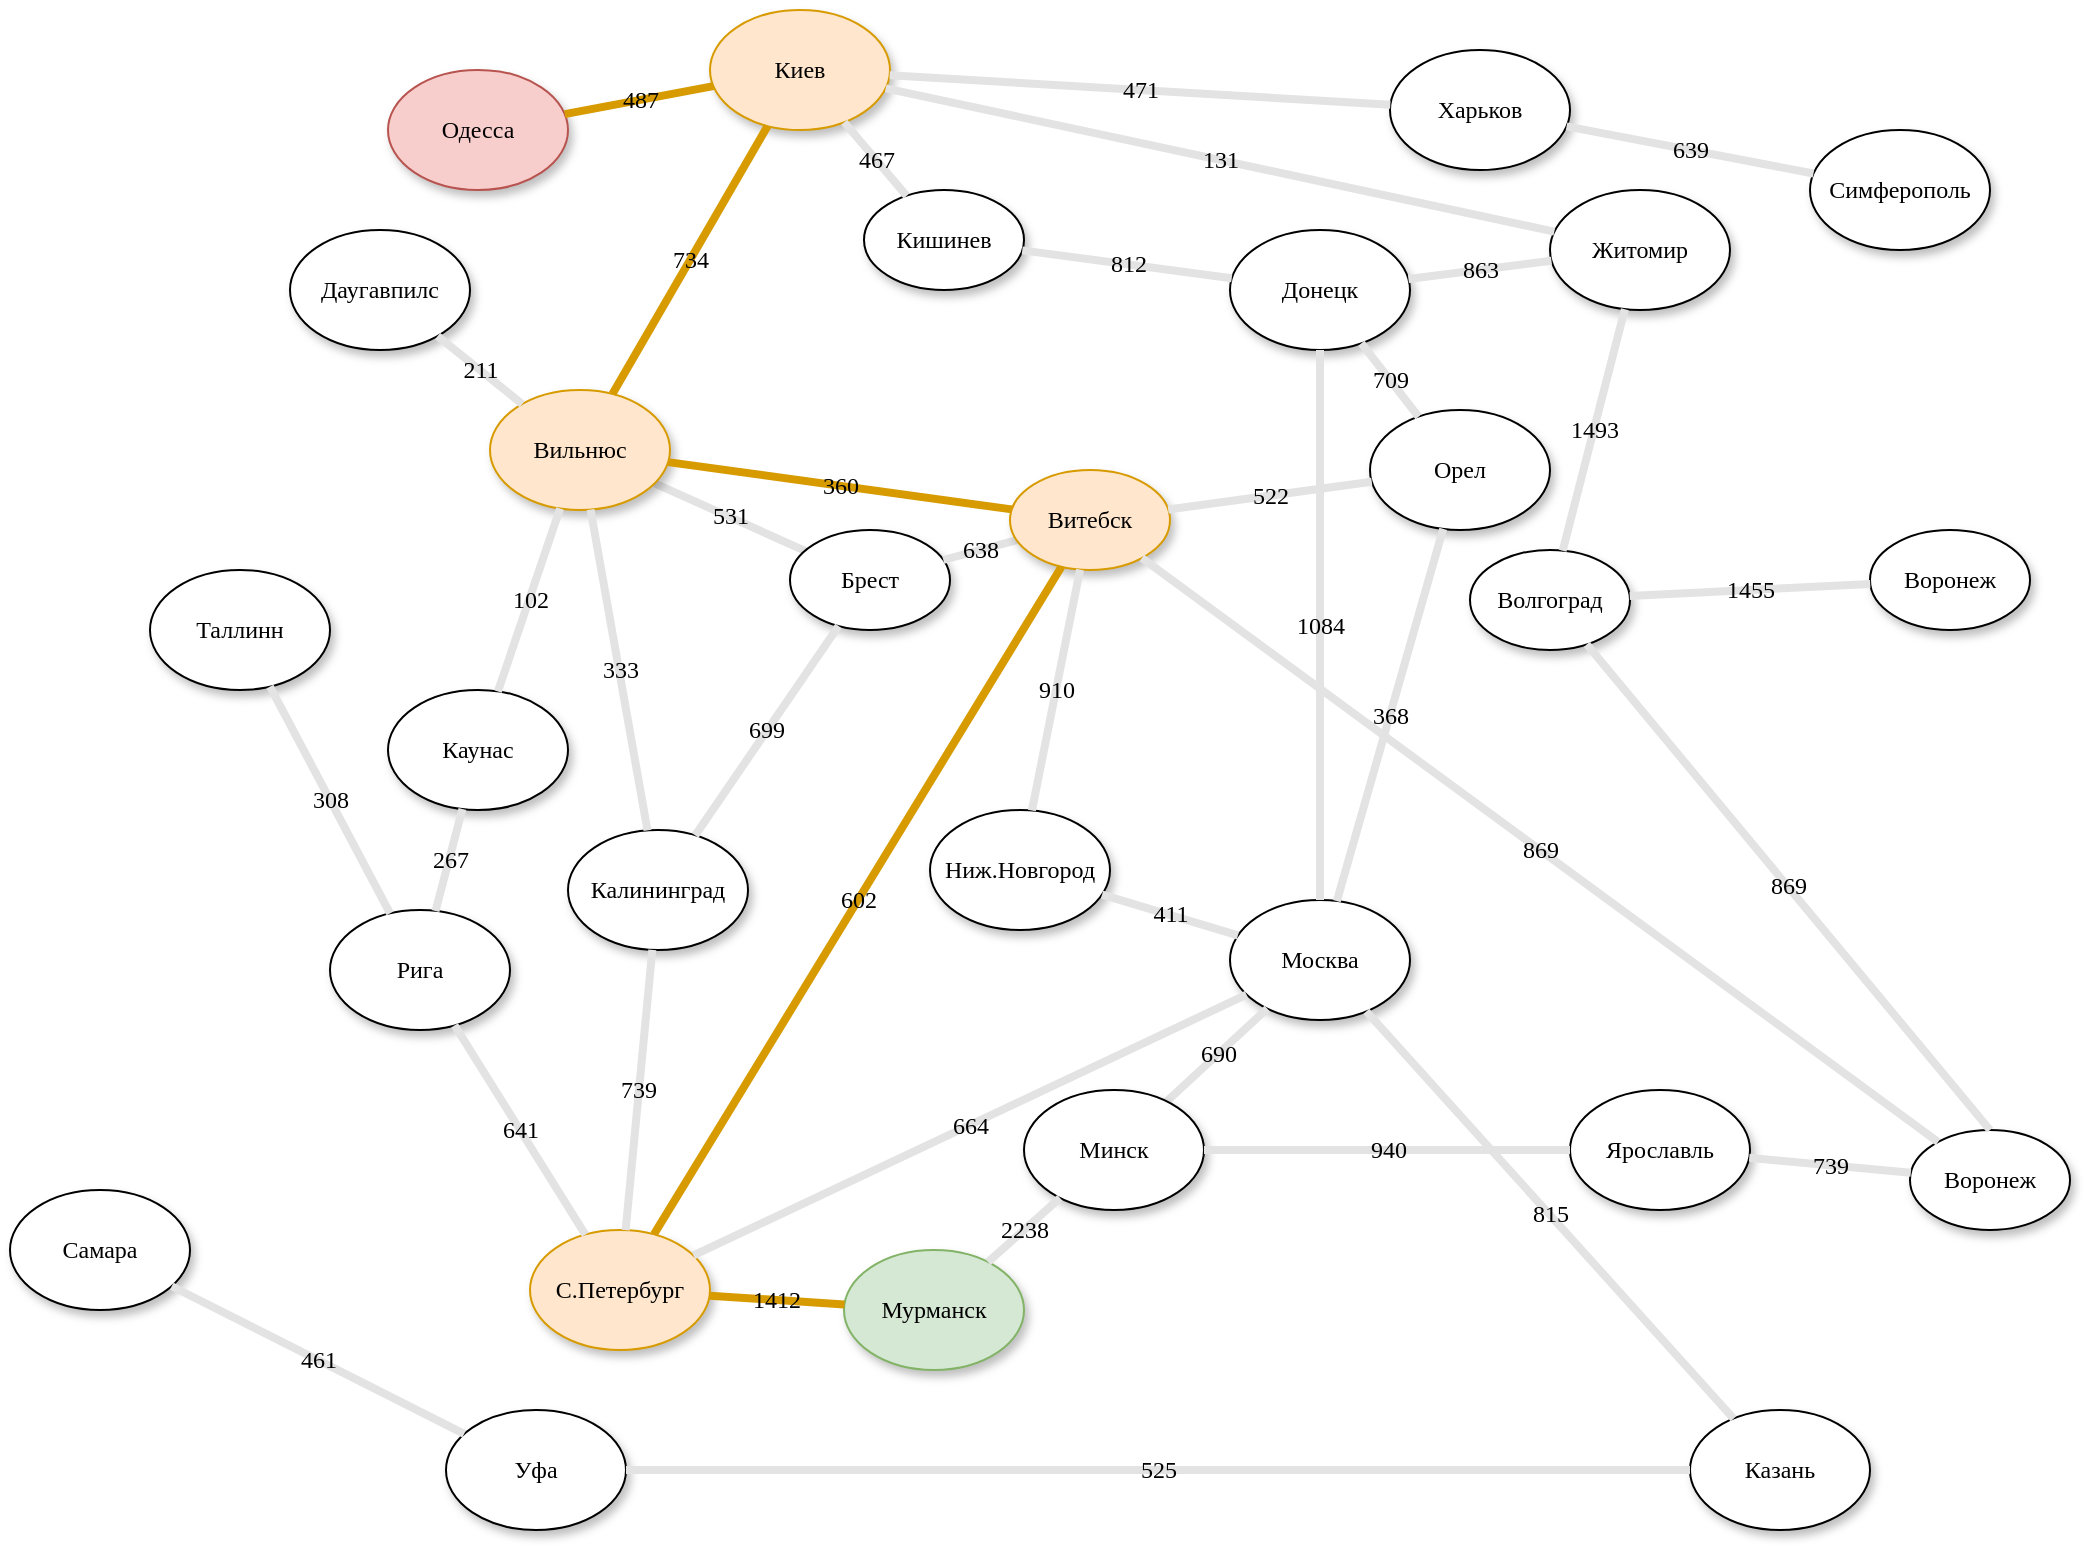 <mxfile version="20.3.0" type="github"><diagram name="Page-1" id="42789a77-a242-8287-6e28-9cd8cfd52e62"><mxGraphModel dx="1422" dy="798" grid="1" gridSize="10" guides="1" tooltips="1" connect="1" arrows="1" fold="1" page="1" pageScale="1" pageWidth="1100" pageHeight="850" background="none" math="0" shadow="0"><root><mxCell id="0"/><mxCell id="1" parent="0"/><mxCell id="1ea317790d2ca983-14" value="531" style="edgeStyle=none;rounded=0;html=1;labelBackgroundColor=none;startArrow=none;startFill=0;startSize=5;endArrow=none;endFill=0;endSize=5;jettySize=auto;orthogonalLoop=1;strokeColor=#E3E3E3;strokeWidth=4;fontFamily=Verdana;fontSize=12;noEdgeStyle=1;" parent="1" source="1ea317790d2ca983-1" target="1ea317790d2ca983-3" edge="1"><mxGeometry relative="1" as="geometry"/></mxCell><mxCell id="1ea317790d2ca983-1" value="Вильнюс" style="ellipse;whiteSpace=wrap;html=1;rounded=0;shadow=1;comic=0;labelBackgroundColor=none;strokeWidth=1;fontFamily=Verdana;fontSize=12;align=center;fillColor=#ffe6cc;strokeColor=#d79b00;" parent="1" vertex="1"><mxGeometry x="300" y="220" width="90" height="60" as="geometry"/></mxCell><mxCell id="1ea317790d2ca983-3" value="Брест" style="ellipse;whiteSpace=wrap;html=1;rounded=0;shadow=1;comic=0;labelBackgroundColor=none;strokeWidth=1;fontFamily=Verdana;fontSize=12;align=center;" parent="1" vertex="1"><mxGeometry x="450" y="290" width="80" height="50" as="geometry"/></mxCell><mxCell id="ApPKk2AYFfb5sgl70K4o-4" value="638" style="edgeStyle=none;rounded=0;html=1;labelBackgroundColor=none;startArrow=none;startFill=0;startSize=5;endArrow=none;endFill=0;endSize=5;jettySize=auto;orthogonalLoop=1;strokeColor=#E3E3E3;strokeWidth=4;fontFamily=Verdana;fontSize=12;noEdgeStyle=1;" parent="1" source="ApPKk2AYFfb5sgl70K4o-2" target="1ea317790d2ca983-3" edge="1"><mxGeometry relative="1" as="geometry"/></mxCell><mxCell id="ApPKk2AYFfb5sgl70K4o-2" value="Витебск" style="ellipse;whiteSpace=wrap;html=1;rounded=0;shadow=1;comic=0;labelBackgroundColor=none;strokeWidth=1;fontFamily=Verdana;fontSize=12;align=center;fillColor=#ffe6cc;strokeColor=#d79b00;" parent="1" vertex="1"><mxGeometry x="560" y="260" width="80" height="50" as="geometry"/></mxCell><mxCell id="ApPKk2AYFfb5sgl70K4o-6" value="360" style="edgeStyle=none;rounded=0;html=1;labelBackgroundColor=none;startArrow=none;startFill=0;startSize=5;endArrow=none;endFill=0;endSize=5;jettySize=auto;orthogonalLoop=1;strokeColor=#d79b00;strokeWidth=4;fontFamily=Verdana;fontSize=12;noEdgeStyle=1;fillColor=#ffe6cc;" parent="1" source="ApPKk2AYFfb5sgl70K4o-2" target="1ea317790d2ca983-1" edge="1"><mxGeometry relative="1" as="geometry"><mxPoint x="198.524" y="790.972" as="sourcePoint"/><mxPoint x="394.51" y="812.89" as="targetPoint"/><Array as="points"/></mxGeometry></mxCell><mxCell id="ApPKk2AYFfb5sgl70K4o-8" value="Воронеж" style="ellipse;whiteSpace=wrap;html=1;rounded=0;shadow=1;comic=0;labelBackgroundColor=none;strokeWidth=1;fontFamily=Verdana;fontSize=12;align=center;" parent="1" vertex="1"><mxGeometry x="1010" y="590" width="80" height="50" as="geometry"/></mxCell><mxCell id="ApPKk2AYFfb5sgl70K4o-9" value="869" style="edgeStyle=none;rounded=0;html=1;labelBackgroundColor=none;startArrow=none;startFill=0;startSize=5;endArrow=none;endFill=0;endSize=5;jettySize=auto;orthogonalLoop=1;strokeColor=#E3E3E3;strokeWidth=4;fontFamily=Verdana;fontSize=12;noEdgeStyle=1;" parent="1" source="ApPKk2AYFfb5sgl70K4o-8" target="ApPKk2AYFfb5sgl70K4o-2" edge="1"><mxGeometry relative="1" as="geometry"><mxPoint x="198.524" y="790.972" as="sourcePoint"/><mxPoint x="394.51" y="812.89" as="targetPoint"/></mxGeometry></mxCell><mxCell id="ApPKk2AYFfb5sgl70K4o-11" value="Волгоград" style="ellipse;whiteSpace=wrap;html=1;rounded=0;shadow=1;comic=0;labelBackgroundColor=none;strokeWidth=1;fontFamily=Verdana;fontSize=12;align=center;" parent="1" vertex="1"><mxGeometry x="790" y="300" width="80" height="50" as="geometry"/></mxCell><mxCell id="ApPKk2AYFfb5sgl70K4o-12" value="869" style="edgeStyle=none;rounded=0;html=1;labelBackgroundColor=none;startArrow=none;startFill=0;startSize=5;endArrow=none;endFill=0;endSize=5;jettySize=auto;orthogonalLoop=1;strokeColor=#E3E3E3;strokeWidth=4;fontFamily=Verdana;fontSize=12;exitX=0.5;exitY=0;exitDx=0;exitDy=0;noEdgeStyle=1;" parent="1" source="ApPKk2AYFfb5sgl70K4o-8" target="ApPKk2AYFfb5sgl70K4o-11" edge="1"><mxGeometry relative="1" as="geometry"><mxPoint x="415.244" y="959.15" as="sourcePoint"/><mxPoint x="187.781" y="804.833" as="targetPoint"/></mxGeometry></mxCell><mxCell id="ApPKk2AYFfb5sgl70K4o-14" value="Воронеж" style="ellipse;whiteSpace=wrap;html=1;rounded=0;shadow=1;comic=0;labelBackgroundColor=none;strokeWidth=1;fontFamily=Verdana;fontSize=12;align=center;" parent="1" vertex="1"><mxGeometry x="990" y="290" width="80" height="50" as="geometry"/></mxCell><mxCell id="ApPKk2AYFfb5sgl70K4o-15" value="1455" style="edgeStyle=none;rounded=0;html=1;labelBackgroundColor=none;startArrow=none;startFill=0;startSize=5;endArrow=none;endFill=0;endSize=5;jettySize=auto;orthogonalLoop=1;strokeColor=#E3E3E3;strokeWidth=4;fontFamily=Verdana;fontSize=12;noEdgeStyle=1;" parent="1" source="ApPKk2AYFfb5sgl70K4o-11" target="ApPKk2AYFfb5sgl70K4o-14" edge="1"><mxGeometry relative="1" as="geometry"><mxPoint x="467.838" y="959.204" as="sourcePoint"/><mxPoint x="629.805" y="807.391" as="targetPoint"/></mxGeometry></mxCell><mxCell id="ApPKk2AYFfb5sgl70K4o-17" value="Ниж.Новгород" style="ellipse;whiteSpace=wrap;html=1;rounded=0;shadow=1;comic=0;labelBackgroundColor=none;strokeWidth=1;fontFamily=Verdana;fontSize=12;align=center;" parent="1" vertex="1"><mxGeometry x="520" y="430" width="90" height="60" as="geometry"/></mxCell><mxCell id="ApPKk2AYFfb5sgl70K4o-18" value="910" style="edgeStyle=none;rounded=0;html=1;labelBackgroundColor=none;startArrow=none;startFill=0;startSize=5;endArrow=none;endFill=0;endSize=5;jettySize=auto;orthogonalLoop=1;strokeColor=#E3E3E3;strokeWidth=4;fontFamily=Verdana;fontSize=12;noEdgeStyle=1;" parent="1" source="ApPKk2AYFfb5sgl70K4o-2" target="ApPKk2AYFfb5sgl70K4o-17" edge="1"><mxGeometry relative="1" as="geometry"><mxPoint x="165.509" y="811.857" as="sourcePoint"/><mxPoint x="187.359" y="942.153" as="targetPoint"/><Array as="points"/></mxGeometry></mxCell><mxCell id="ApPKk2AYFfb5sgl70K4o-19" value="Даугавпилс" style="ellipse;whiteSpace=wrap;html=1;rounded=0;shadow=1;comic=0;labelBackgroundColor=none;strokeWidth=1;fontFamily=Verdana;fontSize=12;align=center;" parent="1" vertex="1"><mxGeometry x="200" y="140" width="90" height="60" as="geometry"/></mxCell><mxCell id="ApPKk2AYFfb5sgl70K4o-20" value="211" style="edgeStyle=none;rounded=0;html=1;labelBackgroundColor=none;startArrow=none;startFill=0;startSize=5;endArrow=none;endFill=0;endSize=5;jettySize=auto;orthogonalLoop=1;strokeColor=#E3E3E3;strokeWidth=4;fontFamily=Verdana;fontSize=12;noEdgeStyle=1;" parent="1" source="1ea317790d2ca983-1" target="ApPKk2AYFfb5sgl70K4o-19" edge="1"><mxGeometry relative="1" as="geometry"><mxPoint x="328.897" y="678.908" as="sourcePoint"/><mxPoint x="414.92" y="794.576" as="targetPoint"/></mxGeometry></mxCell><mxCell id="ApPKk2AYFfb5sgl70K4o-21" value="Калининград" style="ellipse;whiteSpace=wrap;html=1;rounded=0;shadow=1;comic=0;labelBackgroundColor=none;strokeWidth=1;fontFamily=Verdana;fontSize=12;align=center;" parent="1" vertex="1"><mxGeometry x="339" y="440" width="90" height="60" as="geometry"/></mxCell><mxCell id="ApPKk2AYFfb5sgl70K4o-22" value="699" style="edgeStyle=none;rounded=0;html=1;labelBackgroundColor=none;startArrow=none;startFill=0;startSize=5;endArrow=none;endFill=0;endSize=5;jettySize=auto;orthogonalLoop=1;strokeColor=#E3E3E3;strokeWidth=4;fontFamily=Verdana;fontSize=12;noEdgeStyle=1;" parent="1" source="ApPKk2AYFfb5sgl70K4o-21" target="1ea317790d2ca983-3" edge="1"><mxGeometry relative="1" as="geometry"><mxPoint x="324.997" y="680.04" as="sourcePoint"/><mxPoint x="398.247" y="808.613" as="targetPoint"/></mxGeometry></mxCell><mxCell id="ApPKk2AYFfb5sgl70K4o-23" value="333" style="edgeStyle=none;rounded=0;html=1;labelBackgroundColor=none;startArrow=none;startFill=0;startSize=5;endArrow=none;endFill=0;endSize=5;jettySize=auto;orthogonalLoop=1;strokeColor=#E3E3E3;strokeWidth=4;fontFamily=Verdana;fontSize=12;noEdgeStyle=1;" parent="1" source="ApPKk2AYFfb5sgl70K4o-21" target="1ea317790d2ca983-1" edge="1"><mxGeometry relative="1" as="geometry"><mxPoint x="451.139" y="651.743" as="sourcePoint"/><mxPoint x="416.93" y="807.263" as="targetPoint"/></mxGeometry></mxCell><mxCell id="ApPKk2AYFfb5sgl70K4o-24" value="Каунас" style="ellipse;whiteSpace=wrap;html=1;rounded=0;shadow=1;comic=0;labelBackgroundColor=none;strokeWidth=1;fontFamily=Verdana;fontSize=12;align=center;" parent="1" vertex="1"><mxGeometry x="249" y="370" width="90" height="60" as="geometry"/></mxCell><mxCell id="ApPKk2AYFfb5sgl70K4o-25" value="102" style="edgeStyle=none;rounded=0;html=1;labelBackgroundColor=none;startArrow=none;startFill=0;startSize=5;endArrow=none;endFill=0;endSize=5;jettySize=auto;orthogonalLoop=1;strokeColor=#E3E3E3;strokeWidth=4;fontFamily=Verdana;fontSize=12;noEdgeStyle=1;" parent="1" source="ApPKk2AYFfb5sgl70K4o-24" target="1ea317790d2ca983-1" edge="1"><mxGeometry relative="1" as="geometry"><mxPoint x="266.247" y="661.362" as="sourcePoint"/><mxPoint x="171.691" y="682.513" as="targetPoint"/></mxGeometry></mxCell><mxCell id="ApPKk2AYFfb5sgl70K4o-26" value="Киев" style="ellipse;whiteSpace=wrap;html=1;rounded=0;shadow=1;comic=0;labelBackgroundColor=none;strokeWidth=1;fontFamily=Verdana;fontSize=12;align=center;fillColor=#ffe6cc;strokeColor=#d79b00;" parent="1" vertex="1"><mxGeometry x="410" y="30" width="90" height="60" as="geometry"/></mxCell><mxCell id="ApPKk2AYFfb5sgl70K4o-27" value="734" style="edgeStyle=none;rounded=0;html=1;labelBackgroundColor=none;startArrow=none;startFill=0;startSize=5;endArrow=none;endFill=0;endSize=5;jettySize=auto;orthogonalLoop=1;strokeColor=#d79b00;strokeWidth=4;fontFamily=Verdana;fontSize=12;noEdgeStyle=1;fillColor=#ffe6cc;" parent="1" source="ApPKk2AYFfb5sgl70K4o-26" target="1ea317790d2ca983-1" edge="1"><mxGeometry relative="1" as="geometry"><mxPoint x="206.911" y="565.532" as="sourcePoint"/><mxPoint x="281.151" y="628.435" as="targetPoint"/></mxGeometry></mxCell><mxCell id="ApPKk2AYFfb5sgl70K4o-28" value="Житомир" style="ellipse;whiteSpace=wrap;html=1;rounded=0;shadow=1;comic=0;labelBackgroundColor=none;strokeWidth=1;fontFamily=Verdana;fontSize=12;align=center;" parent="1" vertex="1"><mxGeometry x="830" y="120" width="90" height="60" as="geometry"/></mxCell><mxCell id="ApPKk2AYFfb5sgl70K4o-29" value="131" style="edgeStyle=none;rounded=0;html=1;labelBackgroundColor=none;startArrow=none;startFill=0;startSize=5;endArrow=none;endFill=0;endSize=5;jettySize=auto;orthogonalLoop=1;strokeColor=#E3E3E3;strokeWidth=4;fontFamily=Verdana;fontSize=12;noEdgeStyle=1;" parent="1" source="ApPKk2AYFfb5sgl70K4o-26" target="ApPKk2AYFfb5sgl70K4o-28" edge="1"><mxGeometry relative="1" as="geometry"><mxPoint x="389.114" y="558.024" as="sourcePoint"/><mxPoint x="331.186" y="625.899" as="targetPoint"/></mxGeometry></mxCell><mxCell id="ApPKk2AYFfb5sgl70K4o-30" value="Донецк" style="ellipse;whiteSpace=wrap;html=1;rounded=0;shadow=1;comic=0;labelBackgroundColor=none;strokeWidth=1;fontFamily=Verdana;fontSize=12;align=center;" parent="1" vertex="1"><mxGeometry x="670" y="140" width="90" height="60" as="geometry"/></mxCell><mxCell id="ApPKk2AYFfb5sgl70K4o-31" value="863" style="edgeStyle=none;rounded=0;html=1;labelBackgroundColor=none;startArrow=none;startFill=0;startSize=5;endArrow=none;endFill=0;endSize=5;jettySize=auto;orthogonalLoop=1;strokeColor=#E3E3E3;strokeWidth=4;fontFamily=Verdana;fontSize=12;noEdgeStyle=1;" parent="1" source="ApPKk2AYFfb5sgl70K4o-28" target="ApPKk2AYFfb5sgl70K4o-30" edge="1"><mxGeometry relative="1" as="geometry"><mxPoint x="456.304" y="534.8" as="sourcePoint"/><mxPoint x="524.204" y="539.147" as="targetPoint"/></mxGeometry></mxCell><mxCell id="ApPKk2AYFfb5sgl70K4o-32" value="1493" style="edgeStyle=none;rounded=0;html=1;labelBackgroundColor=none;startArrow=none;startFill=0;startSize=5;endArrow=none;endFill=0;endSize=5;jettySize=auto;orthogonalLoop=1;strokeColor=#E3E3E3;strokeWidth=4;fontFamily=Verdana;fontSize=12;noEdgeStyle=1;" parent="1" source="ApPKk2AYFfb5sgl70K4o-28" target="ApPKk2AYFfb5sgl70K4o-11" edge="1"><mxGeometry relative="1" as="geometry"><mxPoint x="599.539" y="519.966" as="sourcePoint"/><mxPoint x="648.592" y="484.115" as="targetPoint"/></mxGeometry></mxCell><mxCell id="ApPKk2AYFfb5sgl70K4o-34" value="Кишинев" style="ellipse;whiteSpace=wrap;html=1;rounded=0;shadow=1;comic=0;labelBackgroundColor=none;strokeWidth=1;fontFamily=Verdana;fontSize=12;align=center;" parent="1" vertex="1"><mxGeometry x="487" y="120" width="80" height="50" as="geometry"/></mxCell><mxCell id="ApPKk2AYFfb5sgl70K4o-35" value="467" style="edgeStyle=none;rounded=0;html=1;labelBackgroundColor=none;startArrow=none;startFill=0;startSize=5;endArrow=none;endFill=0;endSize=5;jettySize=auto;orthogonalLoop=1;strokeColor=#E3E3E3;strokeWidth=4;fontFamily=Verdana;fontSize=12;noEdgeStyle=1;" parent="1" source="ApPKk2AYFfb5sgl70K4o-34" target="ApPKk2AYFfb5sgl70K4o-26" edge="1"><mxGeometry relative="1" as="geometry"><mxPoint x="599.539" y="519.966" as="sourcePoint"/><mxPoint x="648.592" y="484.115" as="targetPoint"/></mxGeometry></mxCell><mxCell id="ApPKk2AYFfb5sgl70K4o-36" value="812" style="edgeStyle=none;rounded=0;html=1;labelBackgroundColor=none;startArrow=none;startFill=0;startSize=5;endArrow=none;endFill=0;endSize=5;jettySize=auto;orthogonalLoop=1;strokeColor=#E3E3E3;strokeWidth=4;fontFamily=Verdana;fontSize=12;noEdgeStyle=1;" parent="1" source="ApPKk2AYFfb5sgl70K4o-34" target="ApPKk2AYFfb5sgl70K4o-30" edge="1"><mxGeometry relative="1" as="geometry"><mxPoint x="312.975" y="461.5" as="sourcePoint"/><mxPoint x="380.796" y="510.068" as="targetPoint"/></mxGeometry></mxCell><mxCell id="ApPKk2AYFfb5sgl70K4o-37" value="С.Петербург" style="ellipse;whiteSpace=wrap;html=1;rounded=0;shadow=1;comic=0;labelBackgroundColor=none;strokeWidth=1;fontFamily=Verdana;fontSize=12;align=center;fillColor=#ffe6cc;strokeColor=#d79b00;" parent="1" vertex="1"><mxGeometry x="320" y="640" width="90" height="60" as="geometry"/></mxCell><mxCell id="ApPKk2AYFfb5sgl70K4o-38" value="602" style="edgeStyle=none;rounded=0;html=1;labelBackgroundColor=none;startArrow=none;startFill=0;startSize=5;endArrow=none;endFill=0;endSize=5;jettySize=auto;orthogonalLoop=1;strokeColor=#d79b00;strokeWidth=4;fontFamily=Verdana;fontSize=12;noEdgeStyle=1;fillColor=#ffe6cc;" parent="1" source="ApPKk2AYFfb5sgl70K4o-37" target="ApPKk2AYFfb5sgl70K4o-2" edge="1"><mxGeometry relative="1" as="geometry"><mxPoint x="266.247" y="661.362" as="sourcePoint"/><mxPoint x="171.691" y="682.513" as="targetPoint"/></mxGeometry></mxCell><mxCell id="ApPKk2AYFfb5sgl70K4o-39" value="739" style="edgeStyle=none;rounded=0;html=1;labelBackgroundColor=none;startArrow=none;startFill=0;startSize=5;endArrow=none;endFill=0;endSize=5;jettySize=auto;orthogonalLoop=1;strokeColor=#E3E3E3;strokeWidth=4;fontFamily=Verdana;fontSize=12;noEdgeStyle=1;" parent="1" source="ApPKk2AYFfb5sgl70K4o-37" target="ApPKk2AYFfb5sgl70K4o-21" edge="1"><mxGeometry relative="1" as="geometry"><mxPoint x="0.063" y="673.706" as="sourcePoint"/><mxPoint x="135.698" y="768.858" as="targetPoint"/><Array as="points"/></mxGeometry></mxCell><mxCell id="ApPKk2AYFfb5sgl70K4o-40" value="Рига" style="ellipse;whiteSpace=wrap;html=1;rounded=0;shadow=1;comic=0;labelBackgroundColor=none;strokeWidth=1;fontFamily=Verdana;fontSize=12;align=center;" parent="1" vertex="1"><mxGeometry x="220" y="480" width="90" height="60" as="geometry"/></mxCell><mxCell id="ApPKk2AYFfb5sgl70K4o-41" value="641" style="edgeStyle=none;rounded=0;html=1;labelBackgroundColor=none;startArrow=none;startFill=0;startSize=5;endArrow=none;endFill=0;endSize=5;jettySize=auto;orthogonalLoop=1;strokeColor=#E3E3E3;strokeWidth=4;fontFamily=Verdana;fontSize=12;noEdgeStyle=1;" parent="1" source="ApPKk2AYFfb5sgl70K4o-37" target="ApPKk2AYFfb5sgl70K4o-40" edge="1"><mxGeometry relative="1" as="geometry"><mxPoint x="12.738" y="659.055" as="sourcePoint"/><mxPoint x="155.483" y="682.499" as="targetPoint"/><Array as="points"/></mxGeometry></mxCell><mxCell id="ApPKk2AYFfb5sgl70K4o-43" value="Москва" style="ellipse;whiteSpace=wrap;html=1;rounded=0;shadow=1;comic=0;labelBackgroundColor=none;strokeWidth=1;fontFamily=Verdana;fontSize=12;align=center;" parent="1" vertex="1"><mxGeometry x="670" y="475" width="90" height="60" as="geometry"/></mxCell><mxCell id="ApPKk2AYFfb5sgl70K4o-45" value="Казань" style="ellipse;whiteSpace=wrap;html=1;rounded=0;shadow=1;comic=0;labelBackgroundColor=none;strokeWidth=1;fontFamily=Verdana;fontSize=12;align=center;" parent="1" vertex="1"><mxGeometry x="900" y="730" width="90" height="60" as="geometry"/></mxCell><mxCell id="ApPKk2AYFfb5sgl70K4o-46" value="815" style="edgeStyle=none;rounded=0;html=1;labelBackgroundColor=none;startArrow=none;startFill=0;startSize=5;endArrow=none;endFill=0;endSize=5;jettySize=auto;orthogonalLoop=1;strokeColor=#E3E3E3;strokeWidth=4;fontFamily=Verdana;fontSize=12;noEdgeStyle=1;" parent="1" source="ApPKk2AYFfb5sgl70K4o-43" target="ApPKk2AYFfb5sgl70K4o-45" edge="1"><mxGeometry relative="1" as="geometry"><mxPoint x="243.87" y="687.409" as="sourcePoint"/><mxPoint x="514.117" y="674.161" as="targetPoint"/></mxGeometry></mxCell><mxCell id="ApPKk2AYFfb5sgl70K4o-47" value="411" style="edgeStyle=none;rounded=0;html=1;labelBackgroundColor=none;startArrow=none;startFill=0;startSize=5;endArrow=none;endFill=0;endSize=5;jettySize=auto;orthogonalLoop=1;strokeColor=#E3E3E3;strokeWidth=4;fontFamily=Verdana;fontSize=12;noEdgeStyle=1;" parent="1" source="ApPKk2AYFfb5sgl70K4o-43" target="ApPKk2AYFfb5sgl70K4o-17" edge="1"><mxGeometry relative="1" as="geometry"><mxPoint x="-66" y="532" as="sourcePoint"/><mxPoint x="-104.786" y="927.653" as="targetPoint"/></mxGeometry></mxCell><mxCell id="ApPKk2AYFfb5sgl70K4o-50" value="690" style="edgeStyle=none;rounded=0;html=1;labelBackgroundColor=none;startArrow=none;startFill=0;startSize=5;endArrow=none;endFill=0;endSize=5;jettySize=auto;orthogonalLoop=1;strokeColor=#E3E3E3;strokeWidth=4;fontFamily=Verdana;fontSize=12;noEdgeStyle=1;" parent="1" source="ApPKk2AYFfb5sgl70K4o-43" target="ApPKk2AYFfb5sgl70K4o-57" edge="1"><mxGeometry relative="1" as="geometry"><mxPoint x="0.952" y="1025.135" as="sourcePoint"/><mxPoint x="45.613" y="930.642" as="targetPoint"/></mxGeometry></mxCell><mxCell id="ApPKk2AYFfb5sgl70K4o-52" value="1084" style="edgeStyle=none;rounded=0;html=1;labelBackgroundColor=none;startArrow=none;startFill=0;startSize=5;endArrow=none;endFill=0;endSize=5;jettySize=auto;orthogonalLoop=1;strokeColor=#E3E3E3;strokeWidth=4;fontFamily=Verdana;fontSize=12;noEdgeStyle=1;" parent="1" source="ApPKk2AYFfb5sgl70K4o-43" target="ApPKk2AYFfb5sgl70K4o-30" edge="1"><mxGeometry relative="1" as="geometry"><mxPoint x="-24" y="494" as="sourcePoint"/><mxPoint x="85.944" y="334.747" as="targetPoint"/></mxGeometry></mxCell><mxCell id="ApPKk2AYFfb5sgl70K4o-53" value="664" style="edgeStyle=none;rounded=0;html=1;labelBackgroundColor=none;startArrow=none;startFill=0;startSize=5;endArrow=none;endFill=0;endSize=5;jettySize=auto;orthogonalLoop=1;strokeColor=#E3E3E3;strokeWidth=4;fontFamily=Verdana;fontSize=12;noEdgeStyle=1;" parent="1" source="ApPKk2AYFfb5sgl70K4o-43" target="ApPKk2AYFfb5sgl70K4o-37" edge="1"><mxGeometry relative="1" as="geometry"><mxPoint x="-41" y="547" as="sourcePoint"/><mxPoint x="174" y="812" as="targetPoint"/></mxGeometry></mxCell><mxCell id="ApPKk2AYFfb5sgl70K4o-54" value="Мурманск" style="ellipse;whiteSpace=wrap;html=1;rounded=0;shadow=1;comic=0;labelBackgroundColor=none;strokeWidth=1;fontFamily=Verdana;fontSize=12;align=center;fillColor=#d5e8d4;strokeColor=#82b366;" parent="1" vertex="1"><mxGeometry x="477" y="650" width="90" height="60" as="geometry"/></mxCell><mxCell id="ApPKk2AYFfb5sgl70K4o-55" value="1412" style="edgeStyle=none;rounded=0;html=1;labelBackgroundColor=none;startArrow=none;startFill=0;startSize=5;endArrow=none;endFill=0;endSize=5;jettySize=auto;orthogonalLoop=1;strokeColor=#d79b00;strokeWidth=4;fontFamily=Verdana;fontSize=12;noEdgeStyle=1;fillColor=#ffe6cc;" parent="1" source="ApPKk2AYFfb5sgl70K4o-54" target="ApPKk2AYFfb5sgl70K4o-37" edge="1"><mxGeometry relative="1" as="geometry"><mxPoint x="1.66" y="570.48" as="sourcePoint"/><mxPoint x="167.18" y="820.787" as="targetPoint"/></mxGeometry></mxCell><mxCell id="ApPKk2AYFfb5sgl70K4o-57" value="Минск" style="ellipse;whiteSpace=wrap;html=1;rounded=0;shadow=1;comic=0;labelBackgroundColor=none;strokeWidth=1;fontFamily=Verdana;fontSize=12;align=center;" parent="1" vertex="1"><mxGeometry x="567" y="570" width="90" height="60" as="geometry"/></mxCell><mxCell id="ApPKk2AYFfb5sgl70K4o-58" value="2238" style="edgeStyle=none;rounded=0;html=1;labelBackgroundColor=none;startArrow=none;startFill=0;startSize=5;endArrow=none;endFill=0;endSize=5;jettySize=auto;orthogonalLoop=1;strokeColor=#E3E3E3;strokeWidth=4;fontFamily=Verdana;fontSize=12;noEdgeStyle=1;" parent="1" source="ApPKk2AYFfb5sgl70K4o-54" target="ApPKk2AYFfb5sgl70K4o-57" edge="1"><mxGeometry relative="1" as="geometry"><mxPoint x="190.333" y="661.987" as="sourcePoint"/><mxPoint x="197.663" y="812.013" as="targetPoint"/></mxGeometry></mxCell><mxCell id="ApPKk2AYFfb5sgl70K4o-60" value="Орел" style="ellipse;whiteSpace=wrap;html=1;rounded=0;shadow=1;comic=0;labelBackgroundColor=none;strokeWidth=1;fontFamily=Verdana;fontSize=12;align=center;" parent="1" vertex="1"><mxGeometry x="740" y="230" width="90" height="60" as="geometry"/></mxCell><mxCell id="ApPKk2AYFfb5sgl70K4o-62" value="522" style="edgeStyle=none;rounded=0;html=1;labelBackgroundColor=none;startArrow=none;startFill=0;startSize=5;endArrow=none;endFill=0;endSize=5;jettySize=auto;orthogonalLoop=1;strokeColor=#E3E3E3;strokeWidth=4;fontFamily=Verdana;fontSize=12;noEdgeStyle=1;" parent="1" source="ApPKk2AYFfb5sgl70K4o-60" target="ApPKk2AYFfb5sgl70K4o-2" edge="1"><mxGeometry relative="1" as="geometry"><mxPoint x="327" y="1017" as="sourcePoint"/><mxPoint x="189" y="1017" as="targetPoint"/><Array as="points"/></mxGeometry></mxCell><mxCell id="ApPKk2AYFfb5sgl70K4o-63" value="709" style="edgeStyle=none;rounded=0;html=1;labelBackgroundColor=none;startArrow=none;startFill=0;startSize=5;endArrow=none;endFill=0;endSize=5;jettySize=auto;orthogonalLoop=1;strokeColor=#E3E3E3;strokeWidth=4;fontFamily=Verdana;fontSize=12;noEdgeStyle=1;" parent="1" source="ApPKk2AYFfb5sgl70K4o-60" target="ApPKk2AYFfb5sgl70K4o-30" edge="1"><mxGeometry relative="1" as="geometry"><mxPoint x="1114" y="702" as="sourcePoint"/><mxPoint x="396.208" y="1003.653" as="targetPoint"/><Array as="points"/></mxGeometry></mxCell><mxCell id="ApPKk2AYFfb5sgl70K4o-65" value="368" style="edgeStyle=none;rounded=0;html=1;labelBackgroundColor=none;startArrow=none;startFill=0;startSize=5;endArrow=none;endFill=0;endSize=5;jettySize=auto;orthogonalLoop=1;strokeColor=#E3E3E3;strokeWidth=4;fontFamily=Verdana;fontSize=12;noEdgeStyle=1;" parent="1" source="ApPKk2AYFfb5sgl70K4o-60" target="ApPKk2AYFfb5sgl70K4o-43" edge="1"><mxGeometry relative="1" as="geometry"><mxPoint x="1321.056" y="570.872" as="sourcePoint"/><mxPoint x="679.43" y="298.142" as="targetPoint"/><Array as="points"/></mxGeometry></mxCell><mxCell id="ApPKk2AYFfb5sgl70K4o-68" value="Одесса" style="ellipse;whiteSpace=wrap;html=1;rounded=0;shadow=1;comic=0;labelBackgroundColor=none;strokeWidth=1;fontFamily=Verdana;fontSize=12;align=center;fillColor=#f8cecc;strokeColor=#b85450;" parent="1" vertex="1"><mxGeometry x="249" y="60" width="90" height="60" as="geometry"/></mxCell><mxCell id="ApPKk2AYFfb5sgl70K4o-69" value="487" style="edgeStyle=none;rounded=0;html=1;labelBackgroundColor=none;startArrow=none;startFill=0;startSize=5;endArrow=none;endFill=0;endSize=5;jettySize=auto;orthogonalLoop=1;strokeColor=#d79b00;strokeWidth=4;fontFamily=Verdana;fontSize=12;noEdgeStyle=1;fillColor=#ffe6cc;" parent="1" source="ApPKk2AYFfb5sgl70K4o-68" target="ApPKk2AYFfb5sgl70K4o-26" edge="1"><mxGeometry relative="1" as="geometry"><mxPoint x="436.5" y="477" as="sourcePoint"/><mxPoint x="514" y="477" as="targetPoint"/></mxGeometry></mxCell><mxCell id="ApPKk2AYFfb5sgl70K4o-71" value="267" style="edgeStyle=none;rounded=0;html=1;labelBackgroundColor=none;startArrow=none;startFill=0;startSize=5;endArrow=none;endFill=0;endSize=5;jettySize=auto;orthogonalLoop=1;strokeColor=#E3E3E3;strokeWidth=4;fontFamily=Verdana;fontSize=12;noEdgeStyle=1;" parent="1" source="ApPKk2AYFfb5sgl70K4o-40" target="ApPKk2AYFfb5sgl70K4o-24" edge="1"><mxGeometry relative="1" as="geometry"><mxPoint x="333.559" y="1002.875" as="sourcePoint"/><mxPoint x="-3.804" y="848.885" as="targetPoint"/><Array as="points"/></mxGeometry></mxCell><mxCell id="ApPKk2AYFfb5sgl70K4o-73" value="Таллинн" style="ellipse;whiteSpace=wrap;html=1;rounded=0;shadow=1;comic=0;labelBackgroundColor=none;strokeWidth=1;fontFamily=Verdana;fontSize=12;align=center;" parent="1" vertex="1"><mxGeometry x="130" y="310" width="90" height="60" as="geometry"/></mxCell><mxCell id="ApPKk2AYFfb5sgl70K4o-74" value="308" style="edgeStyle=none;rounded=0;html=1;labelBackgroundColor=none;startArrow=none;startFill=0;startSize=5;endArrow=none;endFill=0;endSize=5;jettySize=auto;orthogonalLoop=1;strokeColor=#E3E3E3;strokeWidth=4;fontFamily=Verdana;fontSize=12;noEdgeStyle=1;" parent="1" source="ApPKk2AYFfb5sgl70K4o-73" target="ApPKk2AYFfb5sgl70K4o-40" edge="1"><mxGeometry relative="1" as="geometry"><mxPoint x="61.554" y="702.044" as="sourcePoint"/><mxPoint x="76.026" y="556.934" as="targetPoint"/><Array as="points"/></mxGeometry></mxCell><mxCell id="ApPKk2AYFfb5sgl70K4o-75" value="Харьков" style="ellipse;whiteSpace=wrap;html=1;rounded=0;shadow=1;comic=0;labelBackgroundColor=none;strokeWidth=1;fontFamily=Verdana;fontSize=12;align=center;" parent="1" vertex="1"><mxGeometry x="750" y="50" width="90" height="60" as="geometry"/></mxCell><mxCell id="ApPKk2AYFfb5sgl70K4o-76" value="471" style="edgeStyle=none;rounded=0;html=1;labelBackgroundColor=none;startArrow=none;startFill=0;startSize=5;endArrow=none;endFill=0;endSize=5;jettySize=auto;orthogonalLoop=1;strokeColor=#E3E3E3;strokeWidth=4;fontFamily=Verdana;fontSize=12;noEdgeStyle=1;" parent="1" source="ApPKk2AYFfb5sgl70K4o-75" target="ApPKk2AYFfb5sgl70K4o-26" edge="1"><mxGeometry relative="1" as="geometry"><mxPoint x="429" y="407" as="sourcePoint"/><mxPoint x="523.932" y="458.2" as="targetPoint"/></mxGeometry></mxCell><mxCell id="ApPKk2AYFfb5sgl70K4o-77" value="Симферополь" style="ellipse;whiteSpace=wrap;html=1;rounded=0;shadow=1;comic=0;labelBackgroundColor=none;strokeWidth=1;fontFamily=Verdana;fontSize=12;align=center;" parent="1" vertex="1"><mxGeometry x="960" y="90" width="90" height="60" as="geometry"/></mxCell><mxCell id="ApPKk2AYFfb5sgl70K4o-78" value="639" style="edgeStyle=none;rounded=0;html=1;labelBackgroundColor=none;startArrow=none;startFill=0;startSize=5;endArrow=none;endFill=0;endSize=5;jettySize=auto;orthogonalLoop=1;strokeColor=#E3E3E3;strokeWidth=4;fontFamily=Verdana;fontSize=12;noEdgeStyle=1;" parent="1" source="ApPKk2AYFfb5sgl70K4o-75" target="ApPKk2AYFfb5sgl70K4o-77" edge="1"><mxGeometry relative="1" as="geometry"><mxPoint x="593.993" y="410.283" as="sourcePoint"/><mxPoint x="573.768" y="448.662" as="targetPoint"/></mxGeometry></mxCell><mxCell id="ApPKk2AYFfb5sgl70K4o-79" value="Ярославль" style="ellipse;whiteSpace=wrap;html=1;rounded=0;shadow=1;comic=0;labelBackgroundColor=none;strokeWidth=1;fontFamily=Verdana;fontSize=12;align=center;" parent="1" vertex="1"><mxGeometry x="840" y="570" width="90" height="60" as="geometry"/></mxCell><mxCell id="ApPKk2AYFfb5sgl70K4o-80" value="739" style="edgeStyle=none;rounded=0;html=1;labelBackgroundColor=none;startArrow=none;startFill=0;startSize=5;endArrow=none;endFill=0;endSize=5;jettySize=auto;orthogonalLoop=1;strokeColor=#E3E3E3;strokeWidth=4;fontFamily=Verdana;fontSize=12;noEdgeStyle=1;" parent="1" source="ApPKk2AYFfb5sgl70K4o-79" target="ApPKk2AYFfb5sgl70K4o-8" edge="1"><mxGeometry relative="1" as="geometry"><mxPoint x="584.729" y="356.738" as="sourcePoint"/><mxPoint x="533.183" y="302.3" as="targetPoint"/></mxGeometry></mxCell><mxCell id="ApPKk2AYFfb5sgl70K4o-81" value="940" style="edgeStyle=none;rounded=0;html=1;labelBackgroundColor=none;startArrow=none;startFill=0;startSize=5;endArrow=none;endFill=0;endSize=5;jettySize=auto;orthogonalLoop=1;strokeColor=#E3E3E3;strokeWidth=4;fontFamily=Verdana;fontSize=12;noEdgeStyle=1;" parent="1" source="ApPKk2AYFfb5sgl70K4o-79" target="ApPKk2AYFfb5sgl70K4o-57" edge="1"><mxGeometry relative="1" as="geometry"><mxPoint x="979.933" y="619.902" as="sourcePoint"/><mxPoint x="855.662" y="717.881" as="targetPoint"/></mxGeometry></mxCell><mxCell id="ApPKk2AYFfb5sgl70K4o-82" value="Уфа" style="ellipse;whiteSpace=wrap;html=1;rounded=0;shadow=1;comic=0;labelBackgroundColor=none;strokeWidth=1;fontFamily=Verdana;fontSize=12;align=center;" parent="1" vertex="1"><mxGeometry x="278" y="730" width="90" height="60" as="geometry"/></mxCell><mxCell id="ApPKk2AYFfb5sgl70K4o-83" value="525" style="edgeStyle=none;rounded=0;html=1;labelBackgroundColor=none;startArrow=none;startFill=0;startSize=5;endArrow=none;endFill=0;endSize=5;jettySize=auto;orthogonalLoop=1;strokeColor=#E3E3E3;strokeWidth=4;fontFamily=Verdana;fontSize=12;noEdgeStyle=1;" parent="1" source="ApPKk2AYFfb5sgl70K4o-82" target="ApPKk2AYFfb5sgl70K4o-45" edge="1"><mxGeometry relative="1" as="geometry"><mxPoint x="85.977" y="-104.177" as="sourcePoint"/><mxPoint x="-118.01" y="308.171" as="targetPoint"/></mxGeometry></mxCell><mxCell id="ApPKk2AYFfb5sgl70K4o-84" value="Самара" style="ellipse;whiteSpace=wrap;html=1;rounded=0;shadow=1;comic=0;labelBackgroundColor=none;strokeWidth=1;fontFamily=Verdana;fontSize=12;align=center;" parent="1" vertex="1"><mxGeometry x="60" y="620" width="90" height="60" as="geometry"/></mxCell><mxCell id="ApPKk2AYFfb5sgl70K4o-85" value="461" style="edgeStyle=none;rounded=0;html=1;labelBackgroundColor=none;startArrow=none;startFill=0;startSize=5;endArrow=none;endFill=0;endSize=5;jettySize=auto;orthogonalLoop=1;strokeColor=#E3E3E3;strokeWidth=4;fontFamily=Verdana;fontSize=12;noEdgeStyle=1;" parent="1" source="ApPKk2AYFfb5sgl70K4o-82" target="ApPKk2AYFfb5sgl70K4o-84" edge="1"><mxGeometry relative="1" as="geometry"><mxPoint x="-95.607" y="562.158" as="sourcePoint"/><mxPoint x="-126.738" y="361.876" as="targetPoint"/></mxGeometry></mxCell></root></mxGraphModel></diagram></mxfile>